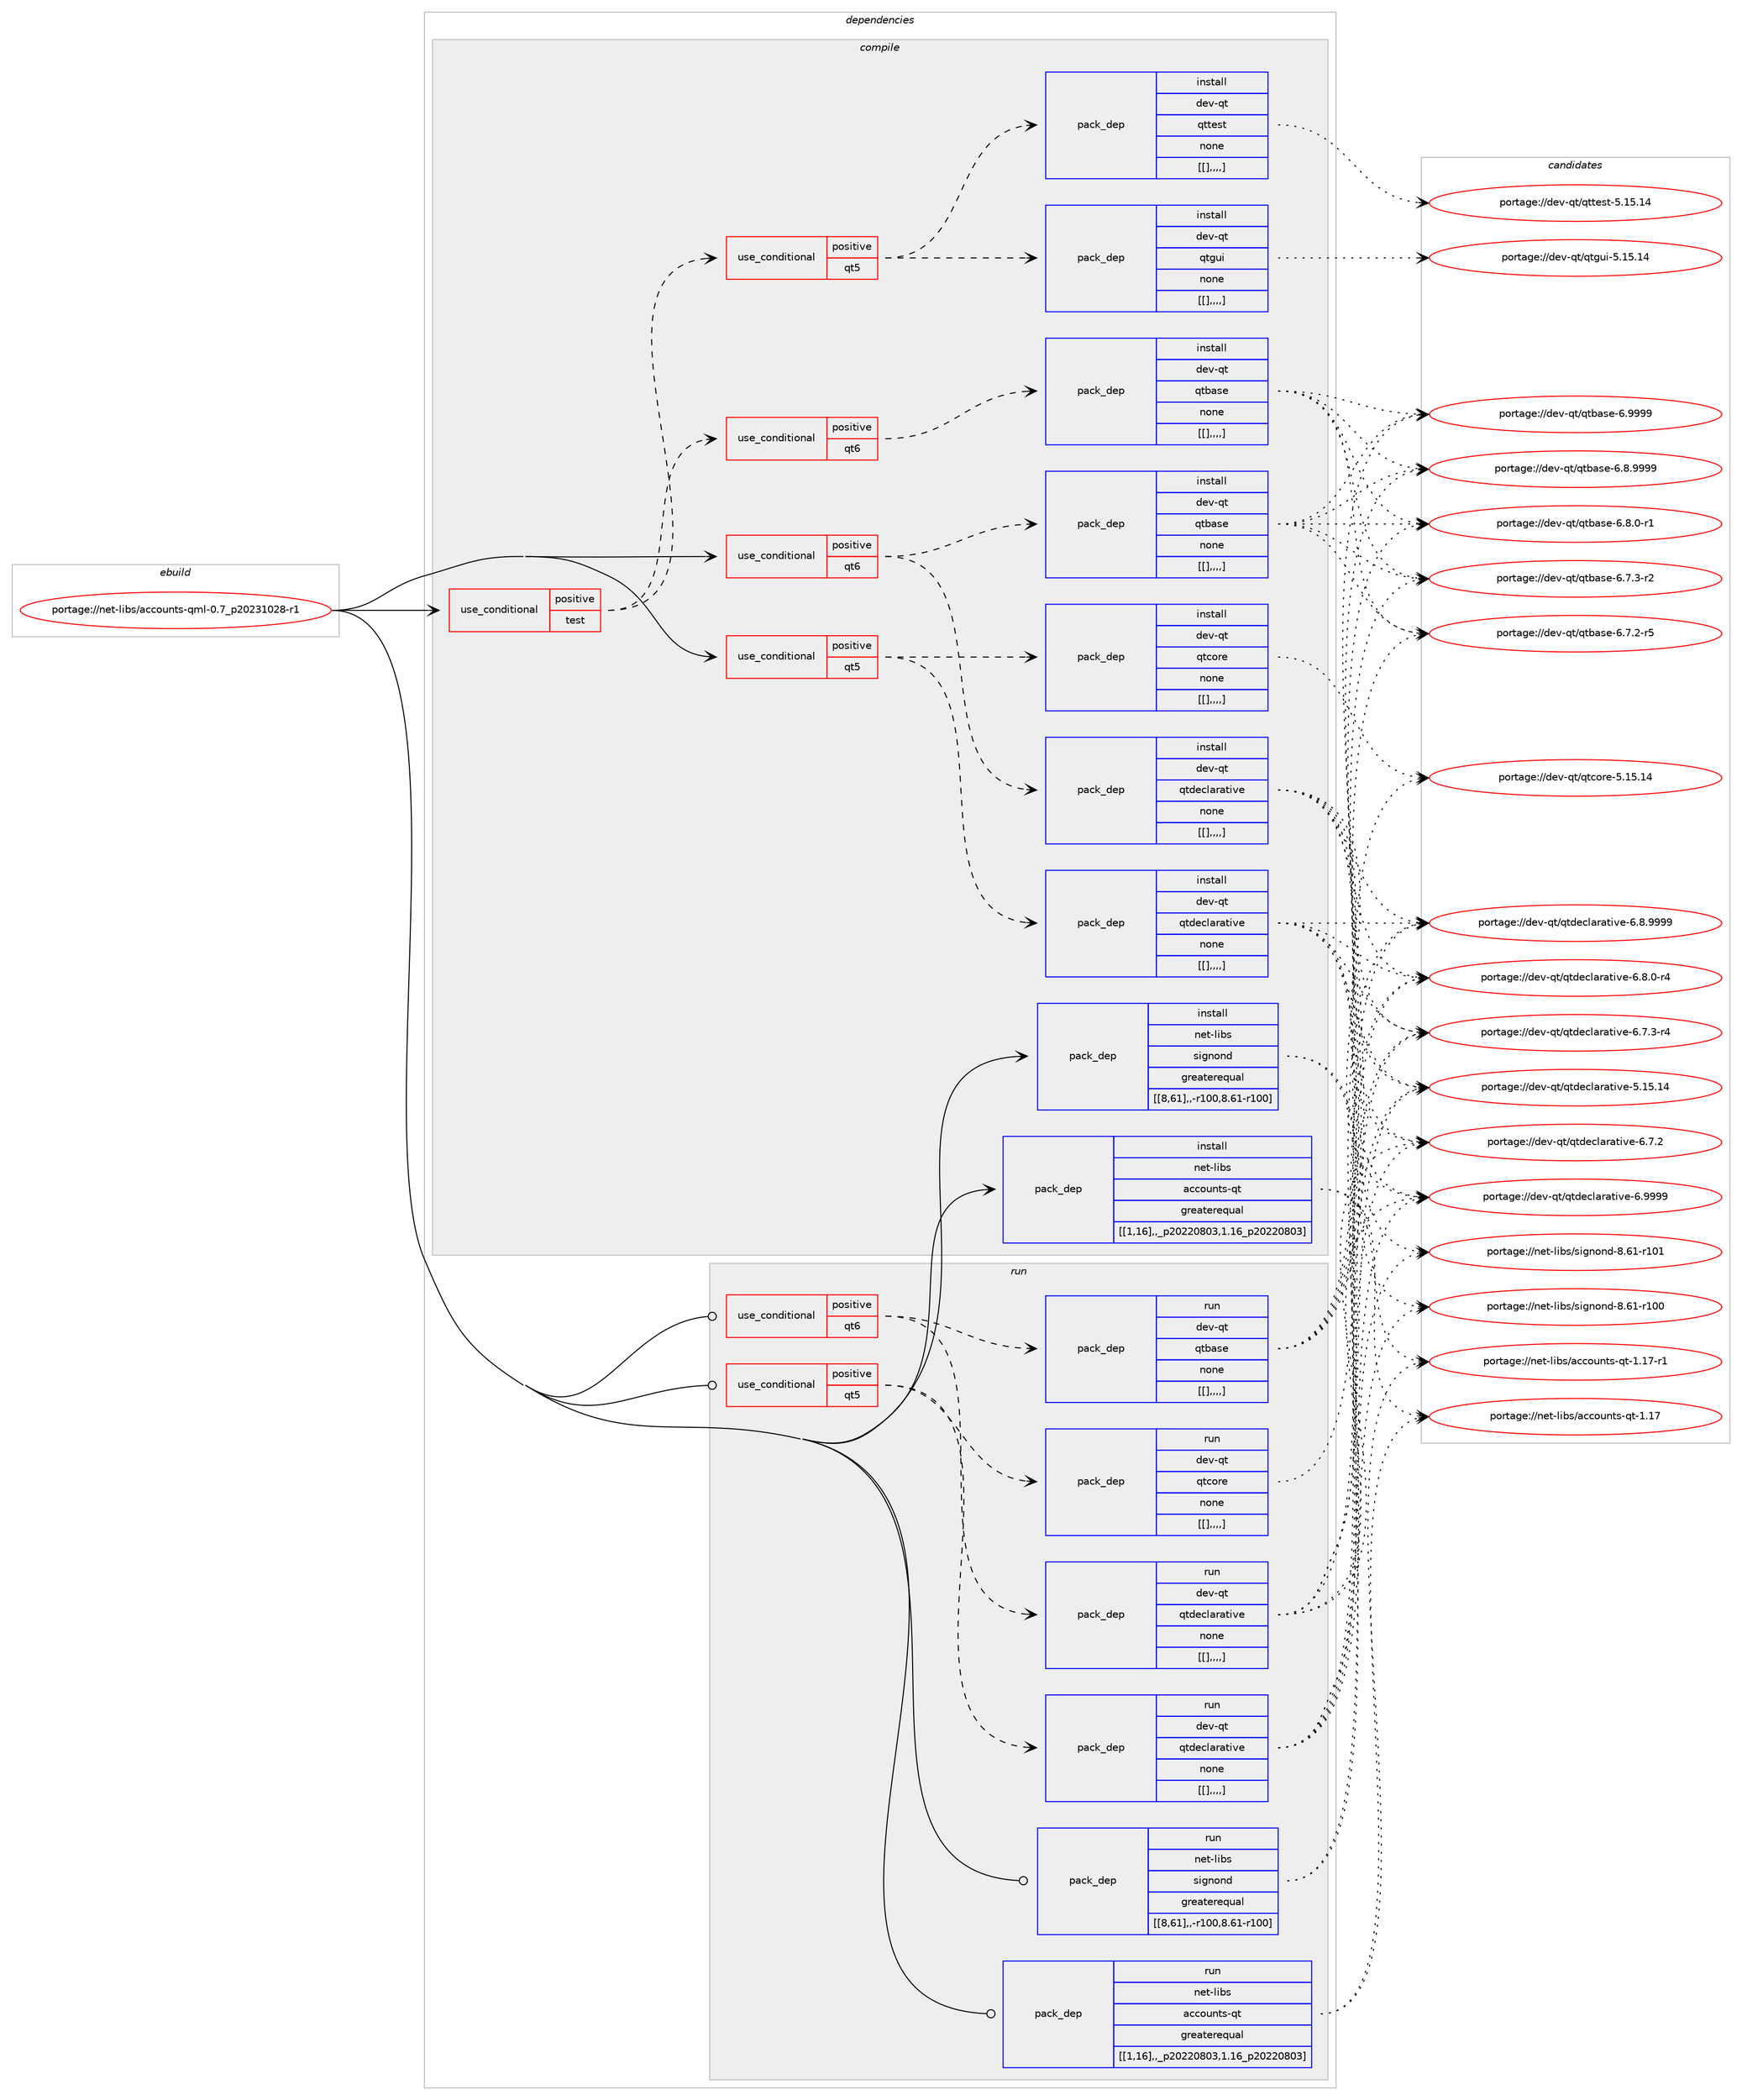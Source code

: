 digraph prolog {

# *************
# Graph options
# *************

newrank=true;
concentrate=true;
compound=true;
graph [rankdir=LR,fontname=Helvetica,fontsize=10,ranksep=1.5];#, ranksep=2.5, nodesep=0.2];
edge  [arrowhead=vee];
node  [fontname=Helvetica,fontsize=10];

# **********
# The ebuild
# **********

subgraph cluster_leftcol {
color=gray;
label=<<i>ebuild</i>>;
id [label="portage://net-libs/accounts-qml-0.7_p20231028-r1", color=red, width=4, href="../net-libs/accounts-qml-0.7_p20231028-r1.svg"];
}

# ****************
# The dependencies
# ****************

subgraph cluster_midcol {
color=gray;
label=<<i>dependencies</i>>;
subgraph cluster_compile {
fillcolor="#eeeeee";
style=filled;
label=<<i>compile</i>>;
subgraph cond99472 {
dependency380310 [label=<<TABLE BORDER="0" CELLBORDER="1" CELLSPACING="0" CELLPADDING="4"><TR><TD ROWSPAN="3" CELLPADDING="10">use_conditional</TD></TR><TR><TD>positive</TD></TR><TR><TD>qt5</TD></TR></TABLE>>, shape=none, color=red];
subgraph pack277932 {
dependency380352 [label=<<TABLE BORDER="0" CELLBORDER="1" CELLSPACING="0" CELLPADDING="4" WIDTH="220"><TR><TD ROWSPAN="6" CELLPADDING="30">pack_dep</TD></TR><TR><TD WIDTH="110">install</TD></TR><TR><TD>dev-qt</TD></TR><TR><TD>qtcore</TD></TR><TR><TD>none</TD></TR><TR><TD>[[],,,,]</TD></TR></TABLE>>, shape=none, color=blue];
}
dependency380310:e -> dependency380352:w [weight=20,style="dashed",arrowhead="vee"];
subgraph pack277961 {
dependency380376 [label=<<TABLE BORDER="0" CELLBORDER="1" CELLSPACING="0" CELLPADDING="4" WIDTH="220"><TR><TD ROWSPAN="6" CELLPADDING="30">pack_dep</TD></TR><TR><TD WIDTH="110">install</TD></TR><TR><TD>dev-qt</TD></TR><TR><TD>qtdeclarative</TD></TR><TR><TD>none</TD></TR><TR><TD>[[],,,,]</TD></TR></TABLE>>, shape=none, color=blue];
}
dependency380310:e -> dependency380376:w [weight=20,style="dashed",arrowhead="vee"];
}
id:e -> dependency380310:w [weight=20,style="solid",arrowhead="vee"];
subgraph cond99493 {
dependency380399 [label=<<TABLE BORDER="0" CELLBORDER="1" CELLSPACING="0" CELLPADDING="4"><TR><TD ROWSPAN="3" CELLPADDING="10">use_conditional</TD></TR><TR><TD>positive</TD></TR><TR><TD>qt6</TD></TR></TABLE>>, shape=none, color=red];
subgraph pack277991 {
dependency380433 [label=<<TABLE BORDER="0" CELLBORDER="1" CELLSPACING="0" CELLPADDING="4" WIDTH="220"><TR><TD ROWSPAN="6" CELLPADDING="30">pack_dep</TD></TR><TR><TD WIDTH="110">install</TD></TR><TR><TD>dev-qt</TD></TR><TR><TD>qtbase</TD></TR><TR><TD>none</TD></TR><TR><TD>[[],,,,]</TD></TR></TABLE>>, shape=none, color=blue];
}
dependency380399:e -> dependency380433:w [weight=20,style="dashed",arrowhead="vee"];
subgraph pack278016 {
dependency380466 [label=<<TABLE BORDER="0" CELLBORDER="1" CELLSPACING="0" CELLPADDING="4" WIDTH="220"><TR><TD ROWSPAN="6" CELLPADDING="30">pack_dep</TD></TR><TR><TD WIDTH="110">install</TD></TR><TR><TD>dev-qt</TD></TR><TR><TD>qtdeclarative</TD></TR><TR><TD>none</TD></TR><TR><TD>[[],,,,]</TD></TR></TABLE>>, shape=none, color=blue];
}
dependency380399:e -> dependency380466:w [weight=20,style="dashed",arrowhead="vee"];
}
id:e -> dependency380399:w [weight=20,style="solid",arrowhead="vee"];
subgraph cond99556 {
dependency380598 [label=<<TABLE BORDER="0" CELLBORDER="1" CELLSPACING="0" CELLPADDING="4"><TR><TD ROWSPAN="3" CELLPADDING="10">use_conditional</TD></TR><TR><TD>positive</TD></TR><TR><TD>test</TD></TR></TABLE>>, shape=none, color=red];
subgraph cond99574 {
dependency380669 [label=<<TABLE BORDER="0" CELLBORDER="1" CELLSPACING="0" CELLPADDING="4"><TR><TD ROWSPAN="3" CELLPADDING="10">use_conditional</TD></TR><TR><TD>positive</TD></TR><TR><TD>qt5</TD></TR></TABLE>>, shape=none, color=red];
subgraph pack278169 {
dependency380690 [label=<<TABLE BORDER="0" CELLBORDER="1" CELLSPACING="0" CELLPADDING="4" WIDTH="220"><TR><TD ROWSPAN="6" CELLPADDING="30">pack_dep</TD></TR><TR><TD WIDTH="110">install</TD></TR><TR><TD>dev-qt</TD></TR><TR><TD>qtgui</TD></TR><TR><TD>none</TD></TR><TR><TD>[[],,,,]</TD></TR></TABLE>>, shape=none, color=blue];
}
dependency380669:e -> dependency380690:w [weight=20,style="dashed",arrowhead="vee"];
subgraph pack278173 {
dependency380712 [label=<<TABLE BORDER="0" CELLBORDER="1" CELLSPACING="0" CELLPADDING="4" WIDTH="220"><TR><TD ROWSPAN="6" CELLPADDING="30">pack_dep</TD></TR><TR><TD WIDTH="110">install</TD></TR><TR><TD>dev-qt</TD></TR><TR><TD>qttest</TD></TR><TR><TD>none</TD></TR><TR><TD>[[],,,,]</TD></TR></TABLE>>, shape=none, color=blue];
}
dependency380669:e -> dependency380712:w [weight=20,style="dashed",arrowhead="vee"];
}
dependency380598:e -> dependency380669:w [weight=20,style="dashed",arrowhead="vee"];
subgraph cond99617 {
dependency380769 [label=<<TABLE BORDER="0" CELLBORDER="1" CELLSPACING="0" CELLPADDING="4"><TR><TD ROWSPAN="3" CELLPADDING="10">use_conditional</TD></TR><TR><TD>positive</TD></TR><TR><TD>qt6</TD></TR></TABLE>>, shape=none, color=red];
subgraph pack278225 {
dependency380810 [label=<<TABLE BORDER="0" CELLBORDER="1" CELLSPACING="0" CELLPADDING="4" WIDTH="220"><TR><TD ROWSPAN="6" CELLPADDING="30">pack_dep</TD></TR><TR><TD WIDTH="110">install</TD></TR><TR><TD>dev-qt</TD></TR><TR><TD>qtbase</TD></TR><TR><TD>none</TD></TR><TR><TD>[[],,,,]</TD></TR></TABLE>>, shape=none, color=blue];
}
dependency380769:e -> dependency380810:w [weight=20,style="dashed",arrowhead="vee"];
}
dependency380598:e -> dependency380769:w [weight=20,style="dashed",arrowhead="vee"];
}
id:e -> dependency380598:w [weight=20,style="solid",arrowhead="vee"];
subgraph pack278273 {
dependency380855 [label=<<TABLE BORDER="0" CELLBORDER="1" CELLSPACING="0" CELLPADDING="4" WIDTH="220"><TR><TD ROWSPAN="6" CELLPADDING="30">pack_dep</TD></TR><TR><TD WIDTH="110">install</TD></TR><TR><TD>net-libs</TD></TR><TR><TD>accounts-qt</TD></TR><TR><TD>greaterequal</TD></TR><TR><TD>[[1,16],,_p20220803,1.16_p20220803]</TD></TR></TABLE>>, shape=none, color=blue];
}
id:e -> dependency380855:w [weight=20,style="solid",arrowhead="vee"];
subgraph pack278277 {
dependency380877 [label=<<TABLE BORDER="0" CELLBORDER="1" CELLSPACING="0" CELLPADDING="4" WIDTH="220"><TR><TD ROWSPAN="6" CELLPADDING="30">pack_dep</TD></TR><TR><TD WIDTH="110">install</TD></TR><TR><TD>net-libs</TD></TR><TR><TD>signond</TD></TR><TR><TD>greaterequal</TD></TR><TR><TD>[[8,61],,-r100,8.61-r100]</TD></TR></TABLE>>, shape=none, color=blue];
}
id:e -> dependency380877:w [weight=20,style="solid",arrowhead="vee"];
}
subgraph cluster_compileandrun {
fillcolor="#eeeeee";
style=filled;
label=<<i>compile and run</i>>;
}
subgraph cluster_run {
fillcolor="#eeeeee";
style=filled;
label=<<i>run</i>>;
subgraph cond99681 {
dependency380909 [label=<<TABLE BORDER="0" CELLBORDER="1" CELLSPACING="0" CELLPADDING="4"><TR><TD ROWSPAN="3" CELLPADDING="10">use_conditional</TD></TR><TR><TD>positive</TD></TR><TR><TD>qt5</TD></TR></TABLE>>, shape=none, color=red];
subgraph pack278307 {
dependency380912 [label=<<TABLE BORDER="0" CELLBORDER="1" CELLSPACING="0" CELLPADDING="4" WIDTH="220"><TR><TD ROWSPAN="6" CELLPADDING="30">pack_dep</TD></TR><TR><TD WIDTH="110">run</TD></TR><TR><TD>dev-qt</TD></TR><TR><TD>qtcore</TD></TR><TR><TD>none</TD></TR><TR><TD>[[],,,,]</TD></TR></TABLE>>, shape=none, color=blue];
}
dependency380909:e -> dependency380912:w [weight=20,style="dashed",arrowhead="vee"];
subgraph pack278310 {
dependency380950 [label=<<TABLE BORDER="0" CELLBORDER="1" CELLSPACING="0" CELLPADDING="4" WIDTH="220"><TR><TD ROWSPAN="6" CELLPADDING="30">pack_dep</TD></TR><TR><TD WIDTH="110">run</TD></TR><TR><TD>dev-qt</TD></TR><TR><TD>qtdeclarative</TD></TR><TR><TD>none</TD></TR><TR><TD>[[],,,,]</TD></TR></TABLE>>, shape=none, color=blue];
}
dependency380909:e -> dependency380950:w [weight=20,style="dashed",arrowhead="vee"];
}
id:e -> dependency380909:w [weight=20,style="solid",arrowhead="odot"];
subgraph cond99696 {
dependency380957 [label=<<TABLE BORDER="0" CELLBORDER="1" CELLSPACING="0" CELLPADDING="4"><TR><TD ROWSPAN="3" CELLPADDING="10">use_conditional</TD></TR><TR><TD>positive</TD></TR><TR><TD>qt6</TD></TR></TABLE>>, shape=none, color=red];
subgraph pack278343 {
dependency380959 [label=<<TABLE BORDER="0" CELLBORDER="1" CELLSPACING="0" CELLPADDING="4" WIDTH="220"><TR><TD ROWSPAN="6" CELLPADDING="30">pack_dep</TD></TR><TR><TD WIDTH="110">run</TD></TR><TR><TD>dev-qt</TD></TR><TR><TD>qtbase</TD></TR><TR><TD>none</TD></TR><TR><TD>[[],,,,]</TD></TR></TABLE>>, shape=none, color=blue];
}
dependency380957:e -> dependency380959:w [weight=20,style="dashed",arrowhead="vee"];
subgraph pack278346 {
dependency380984 [label=<<TABLE BORDER="0" CELLBORDER="1" CELLSPACING="0" CELLPADDING="4" WIDTH="220"><TR><TD ROWSPAN="6" CELLPADDING="30">pack_dep</TD></TR><TR><TD WIDTH="110">run</TD></TR><TR><TD>dev-qt</TD></TR><TR><TD>qtdeclarative</TD></TR><TR><TD>none</TD></TR><TR><TD>[[],,,,]</TD></TR></TABLE>>, shape=none, color=blue];
}
dependency380957:e -> dependency380984:w [weight=20,style="dashed",arrowhead="vee"];
}
id:e -> dependency380957:w [weight=20,style="solid",arrowhead="odot"];
subgraph pack278378 {
dependency381046 [label=<<TABLE BORDER="0" CELLBORDER="1" CELLSPACING="0" CELLPADDING="4" WIDTH="220"><TR><TD ROWSPAN="6" CELLPADDING="30">pack_dep</TD></TR><TR><TD WIDTH="110">run</TD></TR><TR><TD>net-libs</TD></TR><TR><TD>accounts-qt</TD></TR><TR><TD>greaterequal</TD></TR><TR><TD>[[1,16],,_p20220803,1.16_p20220803]</TD></TR></TABLE>>, shape=none, color=blue];
}
id:e -> dependency381046:w [weight=20,style="solid",arrowhead="odot"];
subgraph pack278400 {
dependency381051 [label=<<TABLE BORDER="0" CELLBORDER="1" CELLSPACING="0" CELLPADDING="4" WIDTH="220"><TR><TD ROWSPAN="6" CELLPADDING="30">pack_dep</TD></TR><TR><TD WIDTH="110">run</TD></TR><TR><TD>net-libs</TD></TR><TR><TD>signond</TD></TR><TR><TD>greaterequal</TD></TR><TR><TD>[[8,61],,-r100,8.61-r100]</TD></TR></TABLE>>, shape=none, color=blue];
}
id:e -> dependency381051:w [weight=20,style="solid",arrowhead="odot"];
}
}

# **************
# The candidates
# **************

subgraph cluster_choices {
rank=same;
color=gray;
label=<<i>candidates</i>>;

subgraph choice276488 {
color=black;
nodesep=1;
choice1001011184511311647113116991111141014553464953464952 [label="portage://dev-qt/qtcore-5.15.14", color=red, width=4,href="../dev-qt/qtcore-5.15.14.svg"];
dependency380352:e -> choice1001011184511311647113116991111141014553464953464952:w [style=dotted,weight="100"];
}
subgraph choice276523 {
color=black;
nodesep=1;
choice100101118451131164711311610010199108971149711610511810145544657575757 [label="portage://dev-qt/qtdeclarative-6.9999", color=red, width=4,href="../dev-qt/qtdeclarative-6.9999.svg"];
choice1001011184511311647113116100101991089711497116105118101455446564657575757 [label="portage://dev-qt/qtdeclarative-6.8.9999", color=red, width=4,href="../dev-qt/qtdeclarative-6.8.9999.svg"];
choice10010111845113116471131161001019910897114971161051181014554465646484511452 [label="portage://dev-qt/qtdeclarative-6.8.0-r4", color=red, width=4,href="../dev-qt/qtdeclarative-6.8.0-r4.svg"];
choice10010111845113116471131161001019910897114971161051181014554465546514511452 [label="portage://dev-qt/qtdeclarative-6.7.3-r4", color=red, width=4,href="../dev-qt/qtdeclarative-6.7.3-r4.svg"];
choice1001011184511311647113116100101991089711497116105118101455446554650 [label="portage://dev-qt/qtdeclarative-6.7.2", color=red, width=4,href="../dev-qt/qtdeclarative-6.7.2.svg"];
choice10010111845113116471131161001019910897114971161051181014553464953464952 [label="portage://dev-qt/qtdeclarative-5.15.14", color=red, width=4,href="../dev-qt/qtdeclarative-5.15.14.svg"];
dependency380376:e -> choice100101118451131164711311610010199108971149711610511810145544657575757:w [style=dotted,weight="100"];
dependency380376:e -> choice1001011184511311647113116100101991089711497116105118101455446564657575757:w [style=dotted,weight="100"];
dependency380376:e -> choice10010111845113116471131161001019910897114971161051181014554465646484511452:w [style=dotted,weight="100"];
dependency380376:e -> choice10010111845113116471131161001019910897114971161051181014554465546514511452:w [style=dotted,weight="100"];
dependency380376:e -> choice1001011184511311647113116100101991089711497116105118101455446554650:w [style=dotted,weight="100"];
dependency380376:e -> choice10010111845113116471131161001019910897114971161051181014553464953464952:w [style=dotted,weight="100"];
}
subgraph choice276559 {
color=black;
nodesep=1;
choice1001011184511311647113116989711510145544657575757 [label="portage://dev-qt/qtbase-6.9999", color=red, width=4,href="../dev-qt/qtbase-6.9999.svg"];
choice10010111845113116471131169897115101455446564657575757 [label="portage://dev-qt/qtbase-6.8.9999", color=red, width=4,href="../dev-qt/qtbase-6.8.9999.svg"];
choice100101118451131164711311698971151014554465646484511449 [label="portage://dev-qt/qtbase-6.8.0-r1", color=red, width=4,href="../dev-qt/qtbase-6.8.0-r1.svg"];
choice100101118451131164711311698971151014554465546514511450 [label="portage://dev-qt/qtbase-6.7.3-r2", color=red, width=4,href="../dev-qt/qtbase-6.7.3-r2.svg"];
choice100101118451131164711311698971151014554465546504511453 [label="portage://dev-qt/qtbase-6.7.2-r5", color=red, width=4,href="../dev-qt/qtbase-6.7.2-r5.svg"];
dependency380433:e -> choice1001011184511311647113116989711510145544657575757:w [style=dotted,weight="100"];
dependency380433:e -> choice10010111845113116471131169897115101455446564657575757:w [style=dotted,weight="100"];
dependency380433:e -> choice100101118451131164711311698971151014554465646484511449:w [style=dotted,weight="100"];
dependency380433:e -> choice100101118451131164711311698971151014554465546514511450:w [style=dotted,weight="100"];
dependency380433:e -> choice100101118451131164711311698971151014554465546504511453:w [style=dotted,weight="100"];
}
subgraph choice276565 {
color=black;
nodesep=1;
choice100101118451131164711311610010199108971149711610511810145544657575757 [label="portage://dev-qt/qtdeclarative-6.9999", color=red, width=4,href="../dev-qt/qtdeclarative-6.9999.svg"];
choice1001011184511311647113116100101991089711497116105118101455446564657575757 [label="portage://dev-qt/qtdeclarative-6.8.9999", color=red, width=4,href="../dev-qt/qtdeclarative-6.8.9999.svg"];
choice10010111845113116471131161001019910897114971161051181014554465646484511452 [label="portage://dev-qt/qtdeclarative-6.8.0-r4", color=red, width=4,href="../dev-qt/qtdeclarative-6.8.0-r4.svg"];
choice10010111845113116471131161001019910897114971161051181014554465546514511452 [label="portage://dev-qt/qtdeclarative-6.7.3-r4", color=red, width=4,href="../dev-qt/qtdeclarative-6.7.3-r4.svg"];
choice1001011184511311647113116100101991089711497116105118101455446554650 [label="portage://dev-qt/qtdeclarative-6.7.2", color=red, width=4,href="../dev-qt/qtdeclarative-6.7.2.svg"];
choice10010111845113116471131161001019910897114971161051181014553464953464952 [label="portage://dev-qt/qtdeclarative-5.15.14", color=red, width=4,href="../dev-qt/qtdeclarative-5.15.14.svg"];
dependency380466:e -> choice100101118451131164711311610010199108971149711610511810145544657575757:w [style=dotted,weight="100"];
dependency380466:e -> choice1001011184511311647113116100101991089711497116105118101455446564657575757:w [style=dotted,weight="100"];
dependency380466:e -> choice10010111845113116471131161001019910897114971161051181014554465646484511452:w [style=dotted,weight="100"];
dependency380466:e -> choice10010111845113116471131161001019910897114971161051181014554465546514511452:w [style=dotted,weight="100"];
dependency380466:e -> choice1001011184511311647113116100101991089711497116105118101455446554650:w [style=dotted,weight="100"];
dependency380466:e -> choice10010111845113116471131161001019910897114971161051181014553464953464952:w [style=dotted,weight="100"];
}
subgraph choice276571 {
color=black;
nodesep=1;
choice10010111845113116471131161031171054553464953464952 [label="portage://dev-qt/qtgui-5.15.14", color=red, width=4,href="../dev-qt/qtgui-5.15.14.svg"];
dependency380690:e -> choice10010111845113116471131161031171054553464953464952:w [style=dotted,weight="100"];
}
subgraph choice276612 {
color=black;
nodesep=1;
choice10010111845113116471131161161011151164553464953464952 [label="portage://dev-qt/qttest-5.15.14", color=red, width=4,href="../dev-qt/qttest-5.15.14.svg"];
dependency380712:e -> choice10010111845113116471131161161011151164553464953464952:w [style=dotted,weight="100"];
}
subgraph choice276641 {
color=black;
nodesep=1;
choice1001011184511311647113116989711510145544657575757 [label="portage://dev-qt/qtbase-6.9999", color=red, width=4,href="../dev-qt/qtbase-6.9999.svg"];
choice10010111845113116471131169897115101455446564657575757 [label="portage://dev-qt/qtbase-6.8.9999", color=red, width=4,href="../dev-qt/qtbase-6.8.9999.svg"];
choice100101118451131164711311698971151014554465646484511449 [label="portage://dev-qt/qtbase-6.8.0-r1", color=red, width=4,href="../dev-qt/qtbase-6.8.0-r1.svg"];
choice100101118451131164711311698971151014554465546514511450 [label="portage://dev-qt/qtbase-6.7.3-r2", color=red, width=4,href="../dev-qt/qtbase-6.7.3-r2.svg"];
choice100101118451131164711311698971151014554465546504511453 [label="portage://dev-qt/qtbase-6.7.2-r5", color=red, width=4,href="../dev-qt/qtbase-6.7.2-r5.svg"];
dependency380810:e -> choice1001011184511311647113116989711510145544657575757:w [style=dotted,weight="100"];
dependency380810:e -> choice10010111845113116471131169897115101455446564657575757:w [style=dotted,weight="100"];
dependency380810:e -> choice100101118451131164711311698971151014554465646484511449:w [style=dotted,weight="100"];
dependency380810:e -> choice100101118451131164711311698971151014554465546514511450:w [style=dotted,weight="100"];
dependency380810:e -> choice100101118451131164711311698971151014554465546504511453:w [style=dotted,weight="100"];
}
subgraph choice276651 {
color=black;
nodesep=1;
choice1101011164510810598115479799991111171101161154511311645494649554511449 [label="portage://net-libs/accounts-qt-1.17-r1", color=red, width=4,href="../net-libs/accounts-qt-1.17-r1.svg"];
choice110101116451081059811547979999111117110116115451131164549464955 [label="portage://net-libs/accounts-qt-1.17", color=red, width=4,href="../net-libs/accounts-qt-1.17.svg"];
dependency380855:e -> choice1101011164510810598115479799991111171101161154511311645494649554511449:w [style=dotted,weight="100"];
dependency380855:e -> choice110101116451081059811547979999111117110116115451131164549464955:w [style=dotted,weight="100"];
}
subgraph choice276655 {
color=black;
nodesep=1;
choice110101116451081059811547115105103110111110100455646544945114494849 [label="portage://net-libs/signond-8.61-r101", color=red, width=4,href="../net-libs/signond-8.61-r101.svg"];
choice110101116451081059811547115105103110111110100455646544945114494848 [label="portage://net-libs/signond-8.61-r100", color=red, width=4,href="../net-libs/signond-8.61-r100.svg"];
dependency380877:e -> choice110101116451081059811547115105103110111110100455646544945114494849:w [style=dotted,weight="100"];
dependency380877:e -> choice110101116451081059811547115105103110111110100455646544945114494848:w [style=dotted,weight="100"];
}
subgraph choice276740 {
color=black;
nodesep=1;
choice1001011184511311647113116991111141014553464953464952 [label="portage://dev-qt/qtcore-5.15.14", color=red, width=4,href="../dev-qt/qtcore-5.15.14.svg"];
dependency380912:e -> choice1001011184511311647113116991111141014553464953464952:w [style=dotted,weight="100"];
}
subgraph choice276752 {
color=black;
nodesep=1;
choice100101118451131164711311610010199108971149711610511810145544657575757 [label="portage://dev-qt/qtdeclarative-6.9999", color=red, width=4,href="../dev-qt/qtdeclarative-6.9999.svg"];
choice1001011184511311647113116100101991089711497116105118101455446564657575757 [label="portage://dev-qt/qtdeclarative-6.8.9999", color=red, width=4,href="../dev-qt/qtdeclarative-6.8.9999.svg"];
choice10010111845113116471131161001019910897114971161051181014554465646484511452 [label="portage://dev-qt/qtdeclarative-6.8.0-r4", color=red, width=4,href="../dev-qt/qtdeclarative-6.8.0-r4.svg"];
choice10010111845113116471131161001019910897114971161051181014554465546514511452 [label="portage://dev-qt/qtdeclarative-6.7.3-r4", color=red, width=4,href="../dev-qt/qtdeclarative-6.7.3-r4.svg"];
choice1001011184511311647113116100101991089711497116105118101455446554650 [label="portage://dev-qt/qtdeclarative-6.7.2", color=red, width=4,href="../dev-qt/qtdeclarative-6.7.2.svg"];
choice10010111845113116471131161001019910897114971161051181014553464953464952 [label="portage://dev-qt/qtdeclarative-5.15.14", color=red, width=4,href="../dev-qt/qtdeclarative-5.15.14.svg"];
dependency380950:e -> choice100101118451131164711311610010199108971149711610511810145544657575757:w [style=dotted,weight="100"];
dependency380950:e -> choice1001011184511311647113116100101991089711497116105118101455446564657575757:w [style=dotted,weight="100"];
dependency380950:e -> choice10010111845113116471131161001019910897114971161051181014554465646484511452:w [style=dotted,weight="100"];
dependency380950:e -> choice10010111845113116471131161001019910897114971161051181014554465546514511452:w [style=dotted,weight="100"];
dependency380950:e -> choice1001011184511311647113116100101991089711497116105118101455446554650:w [style=dotted,weight="100"];
dependency380950:e -> choice10010111845113116471131161001019910897114971161051181014553464953464952:w [style=dotted,weight="100"];
}
subgraph choice276776 {
color=black;
nodesep=1;
choice1001011184511311647113116989711510145544657575757 [label="portage://dev-qt/qtbase-6.9999", color=red, width=4,href="../dev-qt/qtbase-6.9999.svg"];
choice10010111845113116471131169897115101455446564657575757 [label="portage://dev-qt/qtbase-6.8.9999", color=red, width=4,href="../dev-qt/qtbase-6.8.9999.svg"];
choice100101118451131164711311698971151014554465646484511449 [label="portage://dev-qt/qtbase-6.8.0-r1", color=red, width=4,href="../dev-qt/qtbase-6.8.0-r1.svg"];
choice100101118451131164711311698971151014554465546514511450 [label="portage://dev-qt/qtbase-6.7.3-r2", color=red, width=4,href="../dev-qt/qtbase-6.7.3-r2.svg"];
choice100101118451131164711311698971151014554465546504511453 [label="portage://dev-qt/qtbase-6.7.2-r5", color=red, width=4,href="../dev-qt/qtbase-6.7.2-r5.svg"];
dependency380959:e -> choice1001011184511311647113116989711510145544657575757:w [style=dotted,weight="100"];
dependency380959:e -> choice10010111845113116471131169897115101455446564657575757:w [style=dotted,weight="100"];
dependency380959:e -> choice100101118451131164711311698971151014554465646484511449:w [style=dotted,weight="100"];
dependency380959:e -> choice100101118451131164711311698971151014554465546514511450:w [style=dotted,weight="100"];
dependency380959:e -> choice100101118451131164711311698971151014554465546504511453:w [style=dotted,weight="100"];
}
subgraph choice276801 {
color=black;
nodesep=1;
choice100101118451131164711311610010199108971149711610511810145544657575757 [label="portage://dev-qt/qtdeclarative-6.9999", color=red, width=4,href="../dev-qt/qtdeclarative-6.9999.svg"];
choice1001011184511311647113116100101991089711497116105118101455446564657575757 [label="portage://dev-qt/qtdeclarative-6.8.9999", color=red, width=4,href="../dev-qt/qtdeclarative-6.8.9999.svg"];
choice10010111845113116471131161001019910897114971161051181014554465646484511452 [label="portage://dev-qt/qtdeclarative-6.8.0-r4", color=red, width=4,href="../dev-qt/qtdeclarative-6.8.0-r4.svg"];
choice10010111845113116471131161001019910897114971161051181014554465546514511452 [label="portage://dev-qt/qtdeclarative-6.7.3-r4", color=red, width=4,href="../dev-qt/qtdeclarative-6.7.3-r4.svg"];
choice1001011184511311647113116100101991089711497116105118101455446554650 [label="portage://dev-qt/qtdeclarative-6.7.2", color=red, width=4,href="../dev-qt/qtdeclarative-6.7.2.svg"];
choice10010111845113116471131161001019910897114971161051181014553464953464952 [label="portage://dev-qt/qtdeclarative-5.15.14", color=red, width=4,href="../dev-qt/qtdeclarative-5.15.14.svg"];
dependency380984:e -> choice100101118451131164711311610010199108971149711610511810145544657575757:w [style=dotted,weight="100"];
dependency380984:e -> choice1001011184511311647113116100101991089711497116105118101455446564657575757:w [style=dotted,weight="100"];
dependency380984:e -> choice10010111845113116471131161001019910897114971161051181014554465646484511452:w [style=dotted,weight="100"];
dependency380984:e -> choice10010111845113116471131161001019910897114971161051181014554465546514511452:w [style=dotted,weight="100"];
dependency380984:e -> choice1001011184511311647113116100101991089711497116105118101455446554650:w [style=dotted,weight="100"];
dependency380984:e -> choice10010111845113116471131161001019910897114971161051181014553464953464952:w [style=dotted,weight="100"];
}
subgraph choice276812 {
color=black;
nodesep=1;
choice1101011164510810598115479799991111171101161154511311645494649554511449 [label="portage://net-libs/accounts-qt-1.17-r1", color=red, width=4,href="../net-libs/accounts-qt-1.17-r1.svg"];
choice110101116451081059811547979999111117110116115451131164549464955 [label="portage://net-libs/accounts-qt-1.17", color=red, width=4,href="../net-libs/accounts-qt-1.17.svg"];
dependency381046:e -> choice1101011164510810598115479799991111171101161154511311645494649554511449:w [style=dotted,weight="100"];
dependency381046:e -> choice110101116451081059811547979999111117110116115451131164549464955:w [style=dotted,weight="100"];
}
subgraph choice276815 {
color=black;
nodesep=1;
choice110101116451081059811547115105103110111110100455646544945114494849 [label="portage://net-libs/signond-8.61-r101", color=red, width=4,href="../net-libs/signond-8.61-r101.svg"];
choice110101116451081059811547115105103110111110100455646544945114494848 [label="portage://net-libs/signond-8.61-r100", color=red, width=4,href="../net-libs/signond-8.61-r100.svg"];
dependency381051:e -> choice110101116451081059811547115105103110111110100455646544945114494849:w [style=dotted,weight="100"];
dependency381051:e -> choice110101116451081059811547115105103110111110100455646544945114494848:w [style=dotted,weight="100"];
}
}

}
